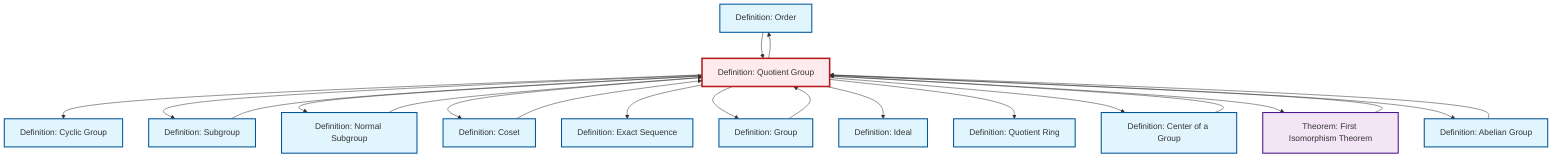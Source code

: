graph TD
    classDef definition fill:#e1f5fe,stroke:#01579b,stroke-width:2px
    classDef theorem fill:#f3e5f5,stroke:#4a148c,stroke-width:2px
    classDef axiom fill:#fff3e0,stroke:#e65100,stroke-width:2px
    classDef example fill:#e8f5e9,stroke:#1b5e20,stroke-width:2px
    classDef current fill:#ffebee,stroke:#b71c1c,stroke-width:3px
    def-quotient-ring["Definition: Quotient Ring"]:::definition
    def-ideal["Definition: Ideal"]:::definition
    def-order["Definition: Order"]:::definition
    def-exact-sequence["Definition: Exact Sequence"]:::definition
    def-quotient-group["Definition: Quotient Group"]:::definition
    def-group["Definition: Group"]:::definition
    thm-first-isomorphism["Theorem: First Isomorphism Theorem"]:::theorem
    def-center-of-group["Definition: Center of a Group"]:::definition
    def-subgroup["Definition: Subgroup"]:::definition
    def-abelian-group["Definition: Abelian Group"]:::definition
    def-cyclic-group["Definition: Cyclic Group"]:::definition
    def-normal-subgroup["Definition: Normal Subgroup"]:::definition
    def-coset["Definition: Coset"]:::definition
    def-normal-subgroup --> def-quotient-group
    def-quotient-group --> def-order
    def-coset --> def-quotient-group
    def-quotient-group --> def-cyclic-group
    def-quotient-group --> def-subgroup
    def-quotient-group --> def-normal-subgroup
    def-quotient-group --> def-coset
    def-quotient-group --> def-exact-sequence
    def-quotient-group --> def-group
    thm-first-isomorphism --> def-quotient-group
    def-order --> def-quotient-group
    def-center-of-group --> def-quotient-group
    def-group --> def-quotient-group
    def-abelian-group --> def-quotient-group
    def-quotient-group --> def-ideal
    def-quotient-group --> def-quotient-ring
    def-quotient-group --> def-center-of-group
    def-subgroup --> def-quotient-group
    def-quotient-group --> thm-first-isomorphism
    def-quotient-group --> def-abelian-group
    class def-quotient-group current